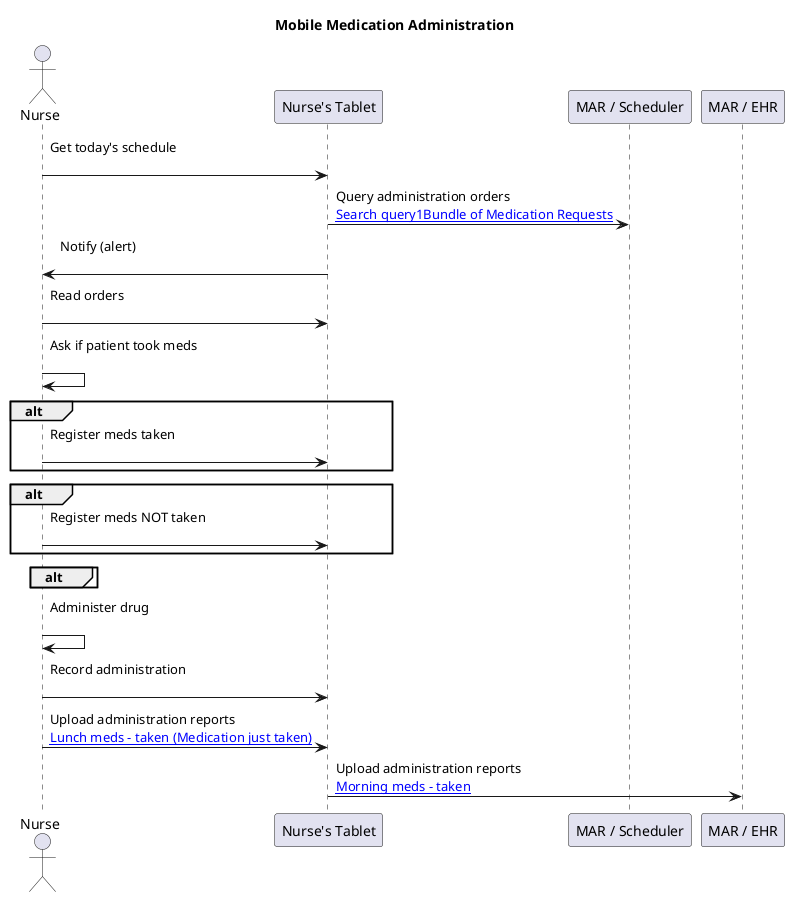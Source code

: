 @startuml


Title Mobile Medication Administration

actor "Nurse" as Nurse
participant "Nurse's Tablet" as MAP
participant "MAR / Scheduler" as OP
participant "MAR / EHR" as MAC

    
    
    
    
    
Nurse -> MAP : Get today's schedule\n
    
MAP -> OP : Query administration orders\n[[ExampleScenario-example-resources.html#iherxqry Search query1]][[ExampleScenario-example-resources.html#iherx001bundle Bundle of Medication Requests]]
    
MAP -> Nurse : Notify (alert)\n
    
Nurse -> MAP : Read orders\n
    
Nurse -> Nurse : Ask if patient took meds\n
    
alt 

Nurse -> MAP : Register meds taken\n
end
alt 

Nurse -> MAP : Register meds NOT taken\n
end
alt 

end
    
Nurse -> Nurse : Administer drug\n
    
Nurse -> MAP : Record administration\n
    
Nurse -> MAP : Upload administration reports\n[[ExampleScenario-example-resources.html#iheadm002 Lunch meds - taken (Medication just taken)]]
    
MAP -> MAC : Upload administration reports\n[[ExampleScenario-example-resources.html#iheadm001a Morning meds - taken]]
  

@enduml
